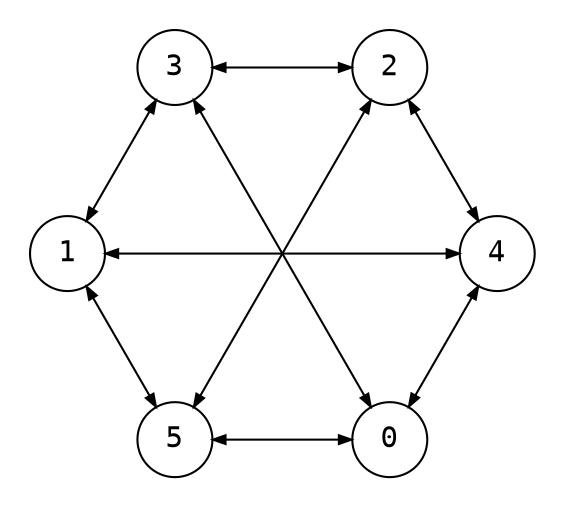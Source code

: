digraph {
    node [shape=circle, fontname="monospace"];
    edge [arrowsize=0.6];
    layout=circo;
    pad=0.2;

    subgraph cluster_0 {
        0, 1, 2;
    }

    subgraph cluster_1 {
        3, 4, 5;
    }

    0 -> {3, 4, 5} [dir="both"];
    1 -> {3, 4, 5} [dir="both"];
    2 -> {3, 4, 5} [dir="both"];
}